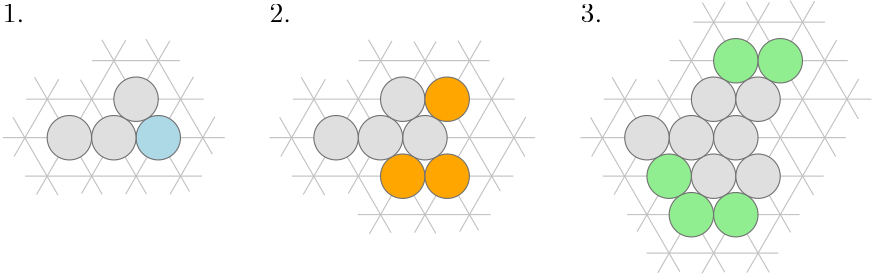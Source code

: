 <?xml version="1.0"?>
<!DOCTYPE ipe SYSTEM "ipe.dtd">
<ipe version="70218" creator="Ipe 7.2.23">
<info created="D:20220918153104" modified="D:20230309182549"/>
<preamble>\usepackage{amsmath}
\usepackage{amssymb}
</preamble>
<ipestyle name="basic">
<symbol name="arrow/arc(spx)">
<path stroke="sym-stroke" fill="sym-stroke" pen="sym-pen">
0 0 m
-1 0.333 l
-1 -0.333 l
h
</path>
</symbol>
<symbol name="arrow/farc(spx)">
<path stroke="sym-stroke" fill="white" pen="sym-pen">
0 0 m
-1 0.333 l
-1 -0.333 l
h
</path>
</symbol>
<symbol name="arrow/ptarc(spx)">
<path stroke="sym-stroke" fill="sym-stroke" pen="sym-pen">
0 0 m
-1 0.333 l
-0.8 0 l
-1 -0.333 l
h
</path>
</symbol>
<symbol name="arrow/fptarc(spx)">
<path stroke="sym-stroke" fill="white" pen="sym-pen">
0 0 m
-1 0.333 l
-0.8 0 l
-1 -0.333 l
h
</path>
</symbol>
<symbol name="mark/circle(sx)" transformations="translations">
<path fill="sym-stroke">
0.6 0 0 0.6 0 0 e
0.4 0 0 0.4 0 0 e
</path>
</symbol>
<symbol name="mark/disk(sx)" transformations="translations">
<path fill="sym-stroke">
0.6 0 0 0.6 0 0 e
</path>
</symbol>
<symbol name="mark/fdisk(sfx)" transformations="translations">
<group>
<path fill="sym-fill">
0.5 0 0 0.5 0 0 e
</path>
<path fill="sym-stroke" fillrule="eofill">
0.6 0 0 0.6 0 0 e
0.4 0 0 0.4 0 0 e
</path>
</group>
</symbol>
<symbol name="mark/box(sx)" transformations="translations">
<path fill="sym-stroke" fillrule="eofill">
-0.6 -0.6 m
0.6 -0.6 l
0.6 0.6 l
-0.6 0.6 l
h
-0.4 -0.4 m
0.4 -0.4 l
0.4 0.4 l
-0.4 0.4 l
h
</path>
</symbol>
<symbol name="mark/square(sx)" transformations="translations">
<path fill="sym-stroke">
-0.6 -0.6 m
0.6 -0.6 l
0.6 0.6 l
-0.6 0.6 l
h
</path>
</symbol>
<symbol name="mark/fsquare(sfx)" transformations="translations">
<group>
<path fill="sym-fill">
-0.5 -0.5 m
0.5 -0.5 l
0.5 0.5 l
-0.5 0.5 l
h
</path>
<path fill="sym-stroke" fillrule="eofill">
-0.6 -0.6 m
0.6 -0.6 l
0.6 0.6 l
-0.6 0.6 l
h
-0.4 -0.4 m
0.4 -0.4 l
0.4 0.4 l
-0.4 0.4 l
h
</path>
</group>
</symbol>
<symbol name="mark/cross(sx)" transformations="translations">
<group>
<path fill="sym-stroke">
-0.43 -0.57 m
0.57 0.43 l
0.43 0.57 l
-0.57 -0.43 l
h
</path>
<path fill="sym-stroke">
-0.43 0.57 m
0.57 -0.43 l
0.43 -0.57 l
-0.57 0.43 l
h
</path>
</group>
</symbol>
<symbol name="arrow/fnormal(spx)">
<path stroke="sym-stroke" fill="white" pen="sym-pen">
0 0 m
-1 0.333 l
-1 -0.333 l
h
</path>
</symbol>
<symbol name="arrow/pointed(spx)">
<path stroke="sym-stroke" fill="sym-stroke" pen="sym-pen">
0 0 m
-1 0.333 l
-0.8 0 l
-1 -0.333 l
h
</path>
</symbol>
<symbol name="arrow/fpointed(spx)">
<path stroke="sym-stroke" fill="white" pen="sym-pen">
0 0 m
-1 0.333 l
-0.8 0 l
-1 -0.333 l
h
</path>
</symbol>
<symbol name="arrow/linear(spx)">
<path stroke="sym-stroke" pen="sym-pen">
-1 0.333 m
0 0 l
-1 -0.333 l
</path>
</symbol>
<symbol name="arrow/fdouble(spx)">
<path stroke="sym-stroke" fill="white" pen="sym-pen">
0 0 m
-1 0.333 l
-1 -0.333 l
h
-1 0 m
-2 0.333 l
-2 -0.333 l
h
</path>
</symbol>
<symbol name="arrow/double(spx)">
<path stroke="sym-stroke" fill="sym-stroke" pen="sym-pen">
0 0 m
-1 0.333 l
-1 -0.333 l
h
-1 0 m
-2 0.333 l
-2 -0.333 l
h
</path>
</symbol>
<symbol name="arrow/mid-normal(spx)">
<path stroke="sym-stroke" fill="sym-stroke" pen="sym-pen">
0.5 0 m
-0.5 0.333 l
-0.5 -0.333 l
h
</path>
</symbol>
<symbol name="arrow/mid-fnormal(spx)">
<path stroke="sym-stroke" fill="white" pen="sym-pen">
0.5 0 m
-0.5 0.333 l
-0.5 -0.333 l
h
</path>
</symbol>
<symbol name="arrow/mid-pointed(spx)">
<path stroke="sym-stroke" fill="sym-stroke" pen="sym-pen">
0.5 0 m
-0.5 0.333 l
-0.3 0 l
-0.5 -0.333 l
h
</path>
</symbol>
<symbol name="arrow/mid-fpointed(spx)">
<path stroke="sym-stroke" fill="white" pen="sym-pen">
0.5 0 m
-0.5 0.333 l
-0.3 0 l
-0.5 -0.333 l
h
</path>
</symbol>
<symbol name="arrow/mid-double(spx)">
<path stroke="sym-stroke" fill="sym-stroke" pen="sym-pen">
1 0 m
0 0.333 l
0 -0.333 l
h
0 0 m
-1 0.333 l
-1 -0.333 l
h
</path>
</symbol>
<symbol name="arrow/mid-fdouble(spx)">
<path stroke="sym-stroke" fill="white" pen="sym-pen">
1 0 m
0 0.333 l
0 -0.333 l
h
0 0 m
-1 0.333 l
-1 -0.333 l
h
</path>
</symbol>
<anglesize name="22.5 deg" value="22.5"/>
<anglesize name="30 deg" value="30"/>
<anglesize name="45 deg" value="45"/>
<anglesize name="60 deg" value="60"/>
<anglesize name="90 deg" value="90"/>
<arrowsize name="large" value="10"/>
<arrowsize name="small" value="5"/>
<arrowsize name="tiny" value="3"/>
<color name="blue" value="0 0 1"/>
<color name="brown" value="0.647 0.165 0.165"/>
<color name="darkblue" value="0 0 0.545"/>
<color name="darkcyan" value="0 0.545 0.545"/>
<color name="darkgray" value="0.663"/>
<color name="darkgreen" value="0 0.392 0"/>
<color name="darkmagenta" value="0.545 0 0.545"/>
<color name="darkorange" value="1 0.549 0"/>
<color name="darkred" value="0.545 0 0"/>
<color name="gold" value="1 0.843 0"/>
<color name="gray" value="0.745"/>
<color name="green" value="0 1 0"/>
<color name="lightblue" value="0.678 0.847 0.902"/>
<color name="lightcyan" value="0.878 1 1"/>
<color name="lightgray" value="0.827"/>
<color name="lightgreen" value="0.565 0.933 0.565"/>
<color name="lightyellow" value="1 1 0.878"/>
<color name="navy" value="0 0 0.502"/>
<color name="orange" value="1 0.647 0"/>
<color name="pink" value="1 0.753 0.796"/>
<color name="purple" value="0.627 0.125 0.941"/>
<color name="red" value="1 0 0"/>
<color name="seagreen" value="0.18 0.545 0.341"/>
<color name="turquoise" value="0.251 0.878 0.816"/>
<color name="violet" value="0.933 0.51 0.933"/>
<color name="yellow" value="1 1 0"/>
<dashstyle name="dash dot dotted" value="[4 2 1 2 1 2] 0"/>
<dashstyle name="dash dotted" value="[4 2 1 2] 0"/>
<dashstyle name="dashed" value="[4] 0"/>
<dashstyle name="dotted" value="[1 3] 0"/>
<gridsize name="10 pts (~3.5 mm)" value="10"/>
<gridsize name="14 pts (~5 mm)" value="14"/>
<gridsize name="16 pts (~6 mm)" value="16"/>
<gridsize name="20 pts (~7 mm)" value="20"/>
<gridsize name="28 pts (~10 mm)" value="28"/>
<gridsize name="32 pts (~12 mm)" value="32"/>
<gridsize name="4 pts" value="4"/>
<gridsize name="56 pts (~20 mm)" value="56"/>
<gridsize name="8 pts (~3 mm)" value="8"/>
<opacity name="10%" value="0.1"/>
<opacity name="30%" value="0.3"/>
<opacity name="50%" value="0.5"/>
<opacity name="75%" value="0.75"/>
<pen name="fat" value="1.2"/>
<pen name="heavier" value="0.8"/>
<pen name="ultrafat" value="2"/>
<symbolsize name="large" value="5"/>
<symbolsize name="small" value="2"/>
<symbolsize name="tiny" value="1.1"/>
<textsize name="Huge" value="\Huge"/>
<textsize name="LARGE" value="\LARGE"/>
<textsize name="Large" value="\Large"/>
<textsize name="footnote" value="\footnotesize"/>
<textsize name="huge" value="\huge"/>
<textsize name="large" value="\large"/>
<textsize name="small" value="\small"/>
<textsize name="tiny" value="\tiny"/>
<textstyle name="center" begin="\begin{center}" end="\end{center}"/>
<textstyle name="item" begin="\begin{itemize}\item{}" end="\end{itemize}"/>
<textstyle name="itemize" begin="\begin{itemize}" end="\end{itemize}"/>
<tiling name="falling" angle="-60" step="4" width="1"/>
<tiling name="rising" angle="30" step="4" width="1"/>
</ipestyle>
<page>
<layer name="alpha"/>
<layer name="greygrid"/>
<layer name="GRID"/>
<layer name="fundament"/>
<layer name="fundament-circles"/>
<view layers="alpha greygrid fundament" active="fundament"/>
<path layer="greygrid" matrix="0.157421 0 0 0.157421 215.864 572.08" stroke="0.753">
152 678.964 m
456 678.964 l
</path>
<path matrix="0.262682 0 0 0.262682 178.617 545.821" stroke="0.753">
144 665.107 m
448 665.108 l
</path>
<path matrix="0.262254 0 0 0.262254 178.29 525.661" stroke="0.753">
144 637.395 m
448 637.395 l
</path>
<path matrix="0.314424 0 0 0.314424 160.255 501.907" stroke="0.753">
152 651.251 m
456 651.251 l
</path>
<path matrix="0.154824 0 0 0.154824 216.611 629.269" stroke="0.753">
152 678.964 m
456 678.964 l
</path>
<path matrix="0.125506 0 0 0.125506 194.011 626.853" stroke="0.753">
272 803.671 m
144 581.969 l
</path>
<path matrix="0.234895 0 0 0.234895 184.457 552.723" stroke="0.753">
288 803.671 m
152 568.113 l
</path>
<path matrix="0.232381 0 0 0.232381 197.332 554.518" stroke="0.753">
168 568.113 m
304 803.671 l
</path>
<path matrix="0.295287 0 0 0.295287 189.66 504.267" stroke="0.753">
184 568.113 m
320 803.671 l
</path>
<path matrix="0.236798 0 0 0.236798 224.244 537.921" stroke="0.753">
288 803.671 m
152 568.113 l
</path>
<path matrix="0.17521 0 0 0.17521 247.033 573.308" stroke="0.753">
168 568.113 m
304 803.671 l
</path>
<path matrix="0.119072 0 0 0.118939 192.636 618.404" stroke="0.753">
160 803.672 m
296 568.113 l
</path>
<path matrix="0.237616 0 0 0.237616 177.633 537.443" stroke="0.753">
176 803.672 m
312 568.113 l
</path>
<path matrix="0.234802 0 0 0.234802 190.875 538.832" stroke="0.753">
192 803.671 m
328 568.113 l
</path>
<path matrix="0.291256 0 0 0.291256 197.064 507.824" stroke="0.753">
160 803.672 m
296 568.113 l
</path>
<path matrix="0.228587 0 0 0.228587 219.807 557.543" stroke="0.753">
176 803.672 m
312 568.113 l
</path>
<path layer="alpha" matrix="0.499435 0 0 0.499435 132.122 422.887" stroke="0.439" fill="1 0.651 0">
16 0 0 16 248 540.4 e
</path>
<path matrix="0.499435 0 0 0.499435 148.121 422.887" stroke="0.439" fill="1 0.651 0">
16 0 0 16 248 540.4 e
</path>
<path matrix="0.499435 0 0 0.499435 140.121 436.744" stroke="0.439" fill="0.875">
16 0 0 16 248 540.4 e
</path>
<path matrix="0.499435 0 0 0.499435 124.121 436.744" stroke="0.439" fill="0.875">
16 0 0 16 248 540.4 e
</path>
<path matrix="0.499435 0 0 0.499435 132.121 450.6" stroke="0.439" fill="0.875">
16 0 0 16 248 540.4 e
</path>
<path matrix="0.499435 0 0 0.499435 148.121 450.6" stroke="0.439" fill="1 0.651 0">
16 0 0 16 248 540.4 e
</path>
<path matrix="0.499435 0 0 0.499435 108.12 436.744" stroke="0.439" fill="0.875">
16 0 0 16 248 540.4 e
</path>
<path layer="greygrid" matrix="0.177198 0 0 0.177198 241.827 599.169" stroke="0.753">
192 803.671 m
328 568.113 l
</path>
<group layer="GRID">
<path stroke="black">
0 0 m
595 0 l
</path>
<path stroke="black">
0 13.8564 m
595 13.8564 l
</path>
<path stroke="black">
0 27.7128 m
595 27.7128 l
</path>
<path stroke="black">
0 41.5692 m
595 41.5692 l
</path>
<path stroke="black">
0 55.4256 m
595 55.4256 l
</path>
<path stroke="black">
0 69.282 m
595 69.282 l
</path>
<path stroke="black">
0 83.1384 m
595 83.1384 l
</path>
<path stroke="black">
0 96.9948 m
595 96.9948 l
</path>
<path stroke="black">
0 110.851 m
595 110.851 l
</path>
<path stroke="black">
0 124.708 m
595 124.708 l
</path>
<path stroke="black">
0 138.564 m
595 138.564 l
</path>
<path stroke="black">
0 152.42 m
595 152.42 l
</path>
<path stroke="black">
0 166.277 m
595 166.277 l
</path>
<path stroke="black">
0 180.133 m
595 180.133 l
</path>
<path stroke="black">
0 193.99 m
595 193.99 l
</path>
<path stroke="black">
0 207.846 m
595 207.846 l
</path>
<path stroke="black">
0 221.703 m
595 221.703 l
</path>
<path stroke="black">
0 235.559 m
595 235.559 l
</path>
<path stroke="black">
0 249.415 m
595 249.415 l
</path>
<path stroke="black">
0 263.272 m
595 263.272 l
</path>
<path stroke="black">
0 277.128 m
595 277.128 l
</path>
<path stroke="black">
0 290.985 m
595 290.985 l
</path>
<path stroke="black">
0 304.841 m
595 304.841 l
</path>
<path stroke="black">
0 318.697 m
595 318.697 l
</path>
<path stroke="black">
0 332.554 m
595 332.554 l
</path>
<path stroke="black">
0 346.41 m
595 346.41 l
</path>
<path stroke="black">
0 360.267 m
595 360.267 l
</path>
<path stroke="black">
0 374.123 m
595 374.123 l
</path>
<path stroke="black">
0 387.979 m
595 387.979 l
</path>
<path stroke="black">
0 401.836 m
595 401.836 l
</path>
<path stroke="black">
0 415.692 m
595 415.692 l
</path>
<path stroke="black">
0 429.549 m
595 429.549 l
</path>
<path stroke="black">
0 443.405 m
595 443.405 l
</path>
<path stroke="black">
0 457.261 m
595 457.261 l
</path>
<path stroke="black">
0 471.118 m
595 471.118 l
</path>
<path stroke="black">
0 484.974 m
595 484.974 l
</path>
<path stroke="black">
0 498.831 m
595 498.831 l
</path>
<path stroke="black">
0 512.687 m
595 512.687 l
</path>
<path stroke="black">
0 526.543 m
595 526.543 l
</path>
<path stroke="black">
0 540.4 m
595 540.4 l
</path>
<path stroke="black">
0 554.256 m
595 554.256 l
</path>
<path stroke="black">
0 568.113 m
595 568.113 l
</path>
<path stroke="black">
0 581.969 m
595 581.969 l
</path>
<path stroke="black">
0 595.825 m
595 595.825 l
</path>
<path stroke="black">
0 609.682 m
595 609.682 l
</path>
<path stroke="black">
0 623.538 m
595 623.538 l
</path>
<path stroke="black">
0 637.395 m
595 637.395 l
</path>
<path stroke="black">
0 651.251 m
595 651.251 l
</path>
<path stroke="black">
0 665.108 m
595 665.108 l
</path>
<path stroke="black">
0 678.964 m
595 678.964 l
</path>
<path stroke="black">
0 692.82 m
595 692.82 l
</path>
<path stroke="black">
0 706.677 m
595 706.677 l
</path>
<path stroke="black">
0 720.533 m
595 720.533 l
</path>
<path stroke="black">
0 734.39 m
595 734.39 l
</path>
<path stroke="black">
0 748.246 m
595 748.246 l
</path>
<path stroke="black">
0 762.102 m
595 762.102 l
</path>
<path stroke="black">
0 775.959 m
595 775.959 l
</path>
<path stroke="black">
0 789.815 m
595 789.815 l
</path>
<path stroke="black">
0 803.672 m
595 803.672 l
</path>
<path stroke="black">
0 817.528 m
595 817.528 l
</path>
<path stroke="black">
0 831.384 m
595 831.384 l
</path>
<path stroke="black">
0 0 m
486.129 842 l
</path>
<path stroke="black">
16 0 m
502.129 842 l
</path>
<path stroke="black">
32 0 m
518.129 842 l
</path>
<path stroke="black">
48 0 m
534.129 842 l
</path>
<path stroke="black">
64 0 m
550.129 842 l
</path>
<path stroke="black">
80 0 m
566.129 842 l
</path>
<path stroke="black">
96 0 m
582.129 842 l
</path>
<path stroke="black">
112 0 m
595 836.581 l
</path>
<path stroke="black">
128 0 m
595 808.868 l
</path>
<path stroke="black">
144 0 m
595 781.155 l
</path>
<path stroke="black">
160 0 m
595 753.442 l
</path>
<path stroke="black">
176 0 m
595 725.729 l
</path>
<path stroke="black">
192 0 m
595 698.016 l
</path>
<path stroke="black">
208 0 m
595 670.304 l
</path>
<path stroke="black">
224 0 m
595 642.591 l
</path>
<path stroke="black">
240 0 m
595 614.878 l
</path>
<path stroke="black">
256 0 m
595 587.165 l
</path>
<path stroke="black">
272 0 m
595 559.452 l
</path>
<path stroke="black">
288 0 m
595 531.74 l
</path>
<path stroke="black">
304 0 m
595 504.027 l
</path>
<path stroke="black">
320 0 m
595 476.314 l
</path>
<path stroke="black">
336 0 m
595 448.601 l
</path>
<path stroke="black">
352 0 m
595 420.888 l
</path>
<path stroke="black">
368 0 m
595 393.176 l
</path>
<path stroke="black">
384 0 m
595 365.463 l
</path>
<path stroke="black">
400 0 m
595 337.75 l
</path>
<path stroke="black">
416 0 m
595 310.037 l
</path>
<path stroke="black">
432 0 m
595 282.324 l
</path>
<path stroke="black">
448 0 m
595 254.611 l
</path>
<path stroke="black">
464 0 m
595 226.899 l
</path>
<path stroke="black">
480 0 m
595 199.186 l
</path>
<path stroke="black">
496 0 m
595 171.473 l
</path>
<path stroke="black">
512 0 m
595 143.76 l
</path>
<path stroke="black">
528 0 m
595 116.047 l
</path>
<path stroke="black">
544 0 m
595 88.3346 l
</path>
<path stroke="black">
560 0 m
595 60.6218 l
</path>
<path stroke="black">
576 0 m
595 32.909 l
</path>
<path stroke="black">
592 0 m
595 5.19615 l
</path>
<path stroke="black">
0 0 m
0 0 l
</path>
<path stroke="black">
0 27.7128 m
16 0 l
</path>
<path stroke="black">
0 55.4256 m
32 0 l
</path>
<path stroke="black">
0 83.1384 m
48 0 l
</path>
<path stroke="black">
0 110.851 m
64 0 l
</path>
<path stroke="black">
0 138.564 m
80 0 l
</path>
<path stroke="black">
0 166.277 m
96 0 l
</path>
<path stroke="black">
0 193.99 m
112 0 l
</path>
<path stroke="black">
0 221.703 m
128 0 l
</path>
<path stroke="black">
0 249.415 m
144 0 l
</path>
<path stroke="black">
0 277.128 m
160 0 l
</path>
<path stroke="black">
0 304.841 m
176 0 l
</path>
<path stroke="black">
0 332.554 m
192 0 l
</path>
<path stroke="black">
0 360.267 m
208 0 l
</path>
<path stroke="black">
0 387.979 m
224 0 l
</path>
<path stroke="black">
0 415.692 m
240 0 l
</path>
<path stroke="black">
0 443.405 m
256 0 l
</path>
<path stroke="black">
0 471.118 m
272 0 l
</path>
<path stroke="black">
0 498.831 m
288 0 l
</path>
<path stroke="black">
0 526.543 m
304 0 l
</path>
<path stroke="black">
0 554.256 m
320 0 l
</path>
<path stroke="black">
0 581.969 m
336 0 l
</path>
<path stroke="black">
0 609.682 m
352 0 l
</path>
<path stroke="black">
0 637.395 m
368 0 l
</path>
<path stroke="black">
0 665.108 m
384 0 l
</path>
<path stroke="black">
0 692.82 m
400 0 l
</path>
<path stroke="black">
0 720.533 m
416 0 l
</path>
<path stroke="black">
0 748.246 m
432 0 l
</path>
<path stroke="black">
0 775.959 m
448 0 l
</path>
<path stroke="black">
0 803.672 m
464 0 l
</path>
<path stroke="black">
0 831.384 m
480 0 l
</path>
<path stroke="black">
9.87107 842 m
496 0 l
</path>
<path stroke="black">
25.8711 842 m
512 0 l
</path>
<path stroke="black">
41.8711 842 m
528 0 l
</path>
<path stroke="black">
57.8711 842 m
544 0 l
</path>
<path stroke="black">
73.8711 842 m
560 0 l
</path>
<path stroke="black">
89.8711 842 m
576 0 l
</path>
<path stroke="black">
105.871 842 m
592 0 l
</path>
<path stroke="black">
121.871 842 m
595 22.5167 l
</path>
<path stroke="black">
137.871 842 m
595 50.2295 l
</path>
<path stroke="black">
153.871 842 m
595 77.9423 l
</path>
<path stroke="black">
169.871 842 m
595 105.655 l
</path>
<path stroke="black">
185.871 842 m
595 133.368 l
</path>
<path stroke="black">
201.871 842 m
595 161.081 l
</path>
<path stroke="black">
217.871 842 m
595 188.794 l
</path>
<path stroke="black">
233.871 842 m
595 216.506 l
</path>
<path stroke="black">
249.871 842 m
595 244.219 l
</path>
<path stroke="black">
265.871 842 m
595 271.932 l
</path>
<path stroke="black">
281.871 842 m
595 299.645 l
</path>
<path stroke="black">
297.871 842 m
595 327.358 l
</path>
<path stroke="black">
313.871 842 m
595 355.07 l
</path>
<path stroke="black">
329.871 842 m
595 382.783 l
</path>
<path stroke="black">
345.871 842 m
595 410.496 l
</path>
<path stroke="black">
361.871 842 m
595 438.209 l
</path>
<path stroke="black">
377.871 842 m
595 465.922 l
</path>
<path stroke="black">
393.871 842 m
595 493.634 l
</path>
<path stroke="black">
409.871 842 m
595 521.347 l
</path>
<path stroke="black">
425.871 842 m
595 549.06 l
</path>
<path stroke="black">
441.871 842 m
595 576.773 l
</path>
<path stroke="black">
457.871 842 m
595 604.486 l
</path>
<path stroke="black">
473.871 842 m
595 632.199 l
</path>
<path stroke="black">
489.871 842 m
595 659.911 l
</path>
<path stroke="black">
505.871 842 m
595 687.624 l
</path>
<path stroke="black">
521.871 842 m
595 715.337 l
</path>
<path stroke="black">
537.871 842 m
595 743.05 l
</path>
<path stroke="black">
553.871 842 m
595 770.763 l
</path>
<path stroke="black">
569.871 842 m
595 798.475 l
</path>
<path stroke="black">
585.871 842 m
595 826.188 l
</path>
<path stroke="black">
0 27.7128 m
470.129 842 l
</path>
<path stroke="black">
0 55.4256 m
454.129 842 l
</path>
<path stroke="black">
0 83.1384 m
438.129 842 l
</path>
<path stroke="black">
0 110.851 m
422.129 842 l
</path>
<path stroke="black">
0 138.564 m
406.129 842 l
</path>
<path stroke="black">
0 166.277 m
390.129 842 l
</path>
<path stroke="black">
0 193.99 m
374.129 842 l
</path>
<path stroke="black">
0 221.703 m
358.129 842 l
</path>
<path stroke="black">
0 249.415 m
342.129 842 l
</path>
<path stroke="black">
0 277.128 m
326.129 842 l
</path>
<path stroke="black">
0 304.841 m
310.129 842 l
</path>
<path stroke="black">
0 332.554 m
294.129 842 l
</path>
<path stroke="black">
0 360.267 m
278.129 842 l
</path>
<path stroke="black">
0 387.979 m
262.129 842 l
</path>
<path stroke="black">
0 415.692 m
246.129 842 l
</path>
<path stroke="black">
0 443.405 m
230.129 842 l
</path>
<path stroke="black">
0 471.118 m
214.129 842 l
</path>
<path stroke="black">
0 498.831 m
198.129 842 l
</path>
<path stroke="black">
0 526.543 m
182.129 842 l
</path>
<path stroke="black">
0 554.256 m
166.129 842 l
</path>
<path stroke="black">
0 581.969 m
150.129 842 l
</path>
<path stroke="black">
0 609.682 m
134.129 842 l
</path>
<path stroke="black">
0 637.395 m
118.129 842 l
</path>
<path stroke="black">
0 665.108 m
102.129 842 l
</path>
<path stroke="black">
0 692.82 m
86.1289 842 l
</path>
<path stroke="black">
0 720.533 m
70.1289 842 l
</path>
<path stroke="black">
0 748.246 m
54.1289 842 l
</path>
<path stroke="black">
0 775.959 m
38.1289 842 l
</path>
<path stroke="black">
0 803.672 m
22.1289 842 l
</path>
<path stroke="black">
0 831.384 m
6.12893 842 l
</path>
</group>
<path matrix="0.499435 0 0 0.499435 292.169 284.319" stroke="black" fill="0.784">
16 0 0 16 248 540.4 e
</path>
<path layer="fundament-circles" stroke="0.796 0.576 0.204" fill="0.796 0.576 0.204" dash="dashed" opacity="10%" stroke-opacity="opaque">
31.9999 0 0 31.9999 288 720.533 e
</path>
<path matrix="1 0 0 1 7.99977 -13.856" stroke="0.204 0.369 0.796" fill="0.204 0.369 0.796" dash="dashed" opacity="10%" stroke-opacity="opaque">
31.9999 0 0 31.9999 288 720.533 e
</path>
<path matrix="1 0 0 1 -0.00023957 -27.713" stroke="0.796 0.204 0.518" fill="0.796 0.204 0.518" dash="dashed" opacity="10%" stroke-opacity="opaque">
31.9999 0 0 31.9999 288 720.533 e
</path>
<path layer="fundament" matrix="0.155959 0 0 0.155959 321.296 561.378" stroke="0.753">
144 665.107 m
448 665.108 l
</path>
<path matrix="0.204318 0 0 0.204318 305.706 540.239" stroke="0.753">
152 678.964 m
456 678.964 l
</path>
<path matrix="0.316964 0 0 0.316964 282.716 509.718" stroke="0.753">
144 665.107 m
448 665.108 l
</path>
<path matrix="0.261663 0 0 0.261663 290.29 526.038" stroke="0.753">
144 637.395 m
448 637.395 l
</path>
<path matrix="0.314392 0 0 0.314392 272.176 501.929" stroke="0.753">
152 651.251 m
456 651.251 l
</path>
<path matrix="0.211008 0 0 0.211008 319.986 591.123" stroke="0.753">
152 678.964 m
456 678.964 l
</path>
<path matrix="0.155826 0 0 0.155826 338.186 648.924" stroke="0.753">
144 637.395 m
448 637.395 l
</path>
<path matrix="0.125506 0 0 0.125506 305.926 626.853" stroke="0.753">
272 803.671 m
144 581.969 l
</path>
<path matrix="0.293756 0 0 0.293756 287.425 519.284" stroke="0.753">
288 803.671 m
152 568.113 l
</path>
<path matrix="0.350607 0 0 0.350607 281.458 473.621" stroke="0.753">
168 568.113 m
304 803.671 l
</path>
<path matrix="0.41546 0 0 0.41546 271.364 421.966" stroke="0.753">
184 568.113 m
320 803.671 l
</path>
<path matrix="0.356523 0 0 0.356523 309.52 455.283" stroke="0.753">
288 803.671 m
152 568.113 l
</path>
<path matrix="0.295918 0 0 0.295918 330.157 489.988" stroke="0.753">
168 568.113 m
304 803.671 l
</path>
<path matrix="0.236186 0 0 0.235922 285.813 524.388" stroke="0.753">
160 803.672 m
296 568.113 l
</path>
<path matrix="0.297934 0 0 0.297934 278.932 488.967" stroke="0.753">
176 803.672 m
312 568.113 l
</path>
<path matrix="0.294498 0 0 0.294498 291.329 490.856" stroke="0.753">
192 803.671 m
328 568.113 l
</path>
<path matrix="0.294423 0 0 0.294423 308.473 505.279" stroke="0.753">
160 803.672 m
296 568.113 l
</path>
<path matrix="0.294422 0 0 0.294422 312.021 518.687" stroke="0.753">
176 803.672 m
312 568.113 l
</path>
<path matrix="0.499435 0 0 0.499435 244.038 422.888" stroke="0.439" fill="0.875">
16 0 0 16 248 540.4 e
</path>
<path matrix="0.499435 0 0 0.499435 260.036 422.887" stroke="0.439" fill="0.875">
16 0 0 16 248 540.4 e
</path>
<path matrix="0.499435 0 0 0.499435 252.037 464.456" stroke="0.439" fill="0.565 0.933 0.565">
16 0 0 16 248 540.4 e
</path>
<path matrix="0.499435 0 0 0.499435 252.036 436.744" stroke="0.439" fill="0.875">
16 0 0 16 248 540.4 e
</path>
<path matrix="0.499435 0 0 0.499435 236.036 436.744" stroke="0.439" fill="0.875">
16 0 0 16 248 540.4 e
</path>
<path matrix="0.499435 0 0 0.499435 244.036 450.6" stroke="0.439" fill="0.875">
16 0 0 16 248 540.4 e
</path>
<path matrix="0.499435 0 0 0.499435 260.036 450.6" stroke="0.439" fill="0.875">
16 0 0 16 248 540.4 e
</path>
<path matrix="0.499435 0 0 0.499435 220.035 436.744" stroke="0.439" fill="0.875">
16 0 0 16 248 540.4 e
</path>
<path matrix="0.236333 0 0 0.236333 334.344 565.578" stroke="0.753">
192 803.671 m
328 568.113 l
</path>
<path matrix="0.180927 0 0 0.180927 366.479 610.614" stroke="0.753">
160 803.672 m
296 568.113 l
</path>
<path matrix="0.21021 0 0 0.21021 90.1728 580.722" stroke="0.753">
144 665.107 m
448 665.108 l
</path>
<path matrix="0.209316 0 0 0.209316 89.9124 559.404" stroke="0.753">
144 637.395 m
448 637.395 l
</path>
<path matrix="0.262825 0 0 0.262825 72.0979 535.512" stroke="0.753">
152 651.251 m
456 651.251 l
</path>
<path matrix="0.103974 0 0 0.103974 128.339 663.795" stroke="0.753">
152 678.964 m
456 678.964 l
</path>
<path matrix="0.125506 0 0 0.125506 98.0107 626.854" stroke="0.753">
272 803.671 m
144 581.969 l
</path>
<path matrix="0.236052 0 0 0.236052 88.2804 552.066" stroke="0.753">
288 803.671 m
152 568.113 l
</path>
<path matrix="0.233428 0 0 0.233428 101.156 553.923" stroke="0.753">
168 568.113 m
304 803.671 l
</path>
<path matrix="0.179435 0 0 0.179435 123.226 584.373" stroke="0.753">
184 568.113 m
320 803.671 l
</path>
<path matrix="0.118529 0 0 0.118529 154.199 618.93" stroke="0.753">
288 803.671 m
152 568.113 l
</path>
<path matrix="0.119072 0 0 0.118939 96.6357 618.405" stroke="0.753">
160 803.672 m
296 568.113 l
</path>
<path matrix="0.178963 0 0 0.178963 91.9551 584.581" stroke="0.753">
176 803.672 m
312 568.113 l
</path>
<path matrix="0.174799 0 0 0.174799 106.396 587.055" stroke="0.753">
192 803.671 m
328 568.113 l
</path>
<path matrix="0.231859 0 0 0.231859 110.567 555.56" stroke="0.753">
160 803.672 m
296 568.113 l
</path>
<path matrix="0.17584 0 0 0.17584 132.584 600.81" stroke="0.753">
176 803.672 m
312 568.113 l
</path>
<path matrix="0.499435 0 0 0.499435 44.1207 436.745" stroke="0.435" fill="0.678 0.847 0.902">
16 0 0 16 248 540.4 e
</path>
<path matrix="0.499435 0 0 0.499435 28.1207 436.745" stroke="0.439" fill="0.875">
16 0 0 16 248 540.4 e
</path>
<path matrix="0.499435 0 0 0.499435 36.1207 450.601" stroke="0.439" fill="0.875">
16 0 0 16 248 540.4 e
</path>
<path matrix="0.499435 0 0 0.499435 12.1197 436.745" stroke="0.439" fill="0.875">
16 0 0 16 248 540.4 e
</path>
<path matrix="0.499435 0 0 0.499435 268.037 464.456" stroke="0.439" fill="0.565 0.933 0.565">
16 0 0 16 248 540.4 e
</path>
<path matrix="0.499435 0 0 0.499435 228.036 422.888" stroke="0.439" fill="0.565 0.933 0.565">
16 0 0 16 248 540.4 e
</path>
<path matrix="0.499435 0 0 0.499435 236.036 409.031" stroke="0.439" fill="0.565 0.933 0.565">
16 0 0 16 248 540.4 e
</path>
<path matrix="0.499435 0 0 0.499435 252.036 409.031" stroke="0.439" fill="0.565 0.933 0.565">
16 0 0 16 248 540.4 e
</path>
<text transformations="translations" pos="112 748.246" stroke="0" type="label" width="7.749" height="6.42" depth="0" valign="baseline" style="math">1.</text>
<text matrix="1 0 0 1 95.9998 0" transformations="translations" pos="112 748.246" stroke="0" type="label" width="7.749" height="6.42" depth="0" valign="baseline" style="math">2.</text>
<text matrix="1 0 0 1 208 -0.00013423" transformations="translations" pos="112 748.246" stroke="0" type="label" width="7.749" height="6.42" depth="0" valign="baseline" style="math">3.</text>
</page>
</ipe>
